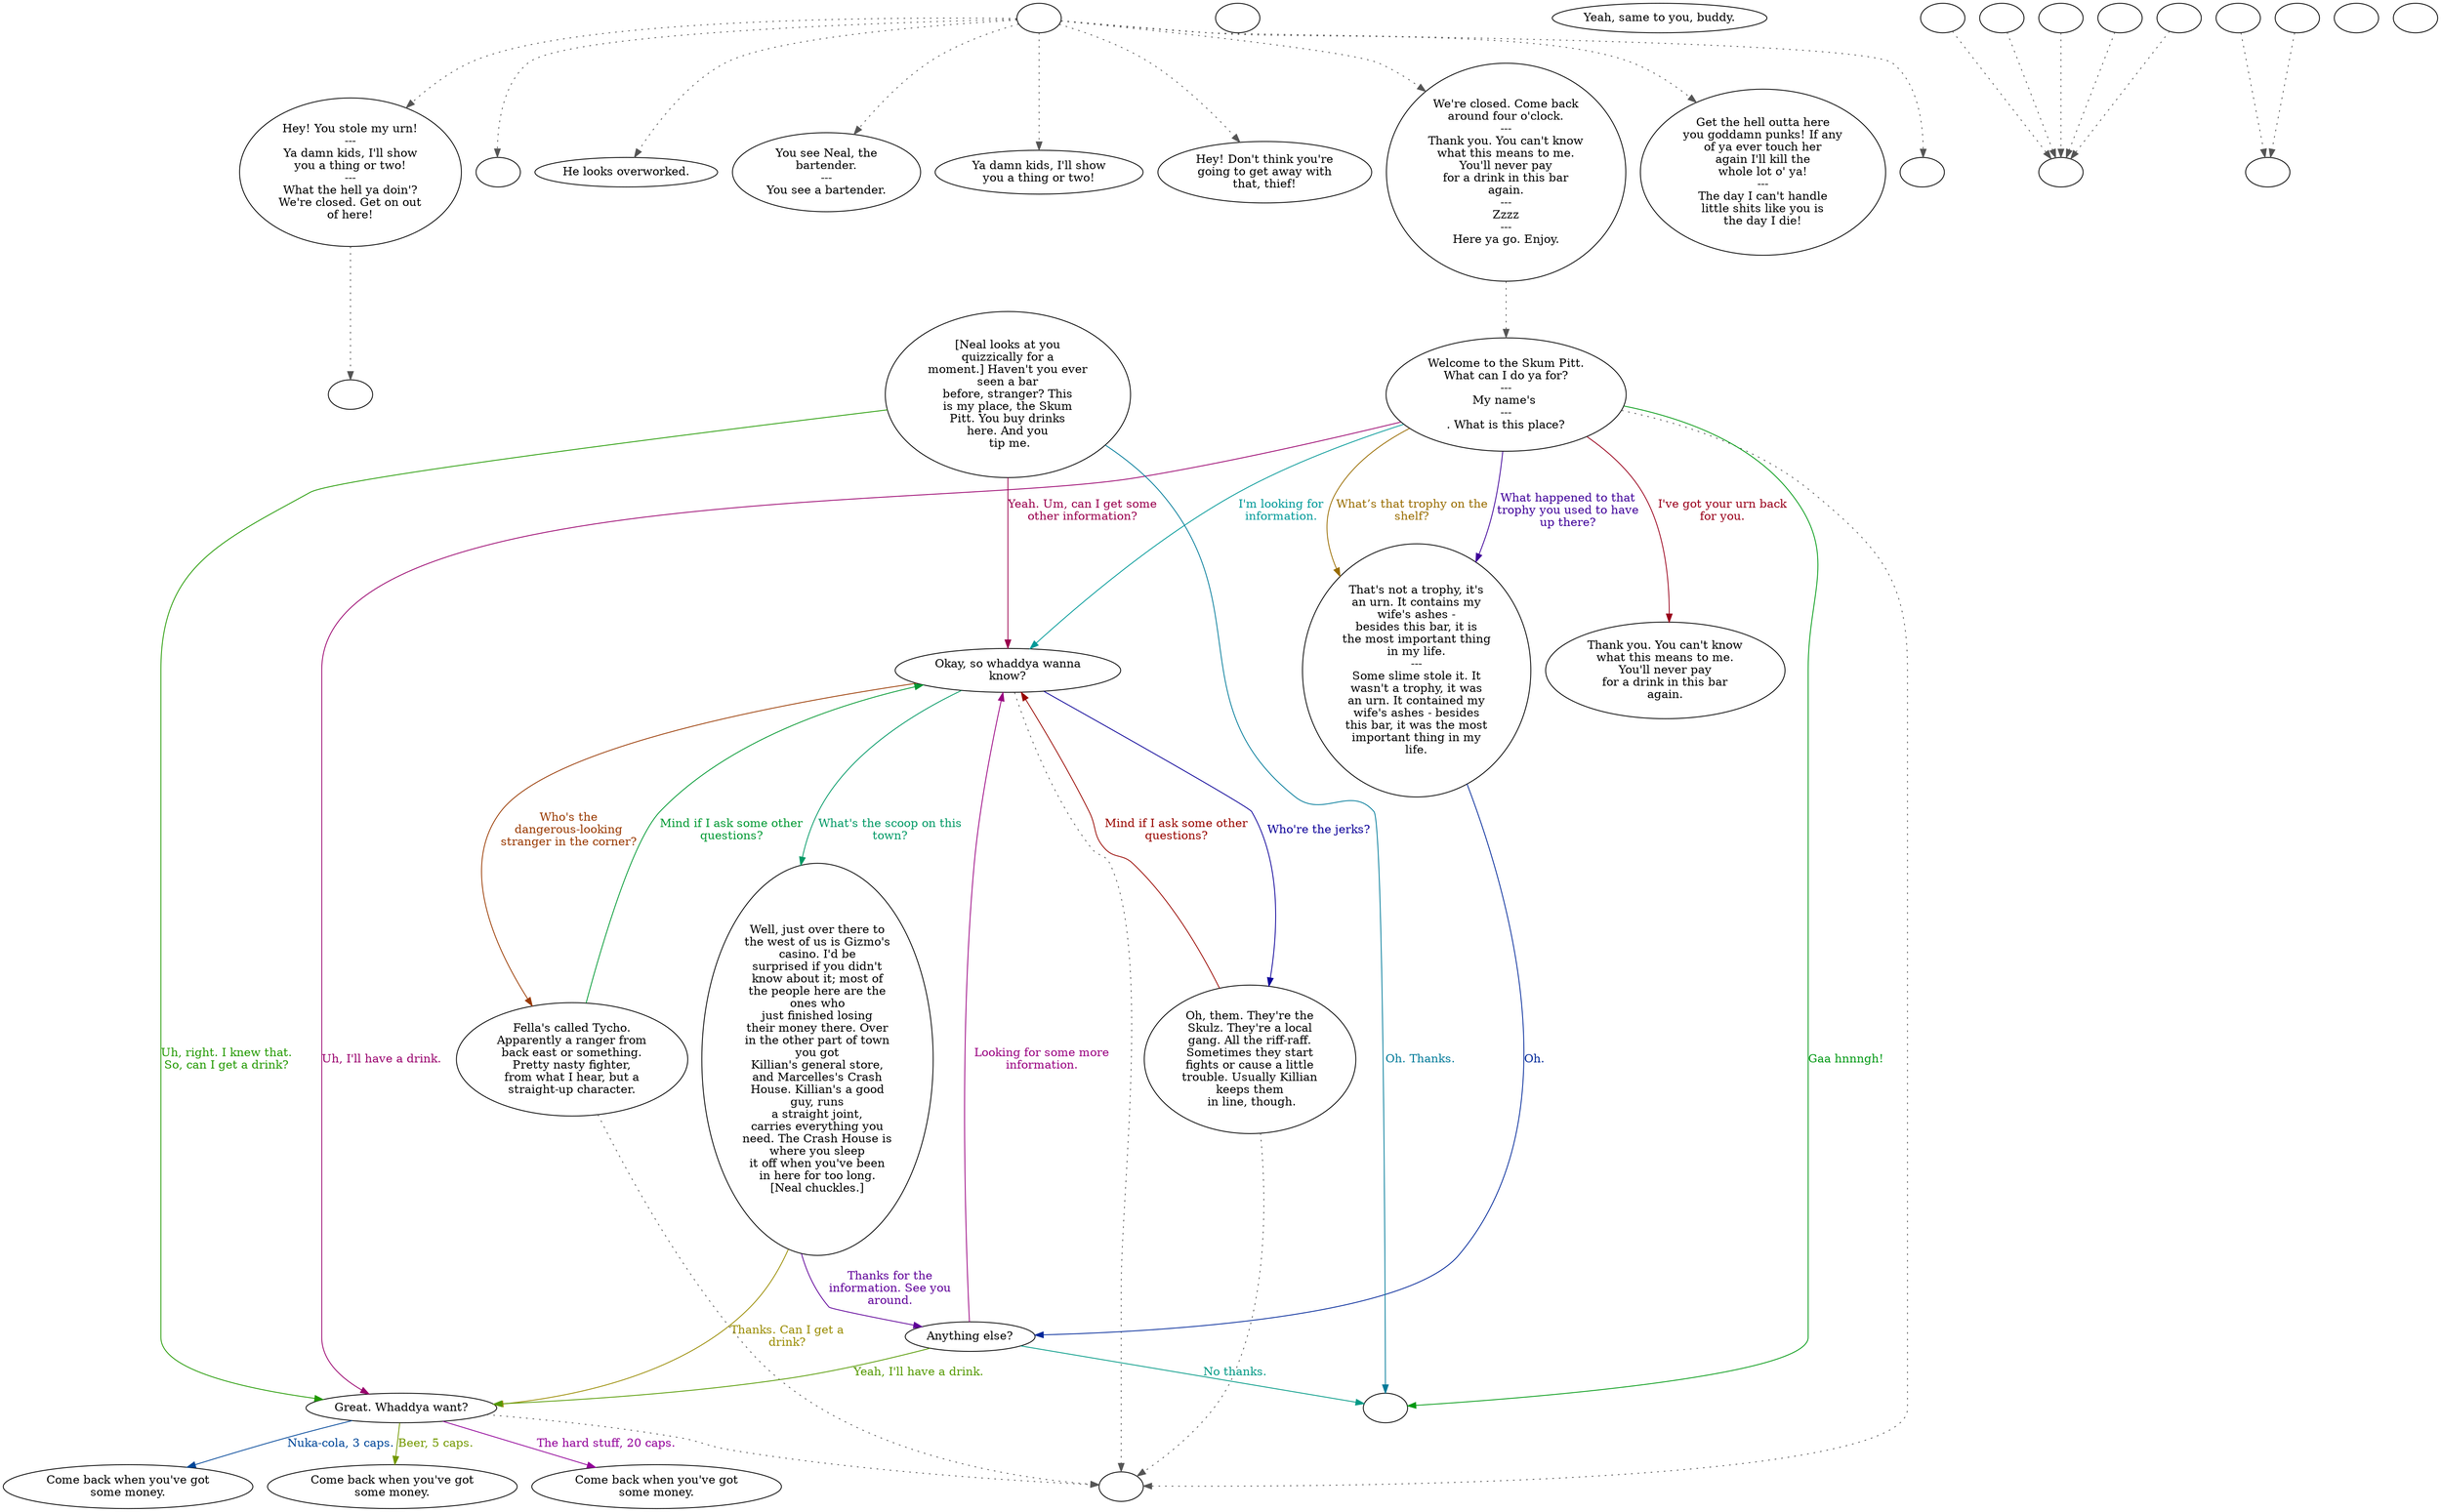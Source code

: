 digraph NEAL {
  "start" [style=filled       fillcolor="#FFFFFF"       color="#000000"]
  "start" -> "critter_p_proc" [style=dotted color="#555555"]
  "start" -> "destroy_p_proc" [style=dotted color="#555555"]
  "start" -> "description_p_proc" [style=dotted color="#555555"]
  "start" -> "look_at_p_proc" [style=dotted color="#555555"]
  "start" -> "map_enter_p_proc" [style=dotted color="#555555"]
  "start" -> "pickup_p_proc" [style=dotted color="#555555"]
  "start" -> "talk_p_proc" [style=dotted color="#555555"]
  "start" -> "timed_event_p_proc" [style=dotted color="#555555"]
  "start" -> "use_obj_on_p_proc" [style=dotted color="#555555"]
  "start" [label=""]
  "critter_p_proc" [style=filled       fillcolor="#FFFFFF"       color="#000000"]
  "critter_p_proc" -> "sleeping" [style=dotted color="#555555"]
  "critter_p_proc" [label="Hey! You stole my urn!\n---\nYa damn kids, I'll show\nyou a thing or two!\n---\nWhat the hell ya doin'?\nWe're closed. Get on out\nof here!"]
  "description_p_proc" [style=filled       fillcolor="#FFFFFF"       color="#000000"]
  "description_p_proc" [label="He looks overworked."]
  "damage_p_proc" [style=filled       fillcolor="#FFFFFF"       color="#000000"]
  "damage_p_proc" [label=""]
  "destroy_p_proc" [style=filled       fillcolor="#FFFFFF"       color="#000000"]
  "destroy_p_proc" [label=""]
  "look_at_p_proc" [style=filled       fillcolor="#FFFFFF"       color="#000000"]
  "look_at_p_proc" [label="You see Neal, the\nbartender.\n---\nYou see a bartender."]
  "map_enter_p_proc" [style=filled       fillcolor="#FFFFFF"       color="#000000"]
  "map_enter_p_proc" [label="Ya damn kids, I'll show\nyou a thing or two!"]
  "pickup_p_proc" [style=filled       fillcolor="#FFFFFF"       color="#000000"]
  "pickup_p_proc" [label="Hey! Don't think you're\ngoing to get away with\nthat, thief!"]
  "talk_p_proc" [style=filled       fillcolor="#FFFFFF"       color="#000000"]
  "talk_p_proc" -> "Neal01" [style=dotted color="#555555"]
  "talk_p_proc" [label="We're closed. Come back\naround four o'clock.\n---\nThank you. You can't know\nwhat this means to me.\nYou'll never pay\nfor a drink in this bar\nagain.\n---\nZzzz\n---\nHere ya go. Enjoy."]
  "timed_event_p_proc" [style=filled       fillcolor="#FFFFFF"       color="#000000"]
  "timed_event_p_proc" [label="Get the hell outta here\nyou goddamn punks! If any\nof ya ever touch her\nagain I'll kill the\nwhole lot o' ya!\n---\nThe day I can't handle\nlittle shits like you is\nthe day I die!"]
  "use_obj_on_p_proc" [style=filled       fillcolor="#FFFFFF"       color="#000000"]
  "use_obj_on_p_proc" [label=""]
  "Neal01" [style=filled       fillcolor="#FFFFFF"       color="#000000"]
  "Neal01" -> "Goodbyes" [style=dotted color="#555555"]
  "Neal01" [label="Welcome to the Skum Pitt.\nWhat can I do ya for?\n---\nMy name's \n---\n. What is this place?"]
  "Neal01" -> "Neal02" [label="Uh, I'll have a drink." color="#99006D" fontcolor="#99006D"]
  "Neal01" -> "Neal03" [label="I'm looking for\ninformation." color="#009998" fontcolor="#009998"]
  "Neal01" -> "Neal09" [label="What’s that trophy on the\nshelf?" color="#996C00" fontcolor="#996C00"]
  "Neal01" -> "Neal09" [label="What happened to that\ntrophy you used to have\nup there?" color="#3F0099" fontcolor="#3F0099"]
  "Neal01" -> "NealEnd" [label="Gaa hnnngh!" color="#009913" fontcolor="#009913"]
  "Neal01" -> "Neal11" [label="I've got your urn back\nfor you." color="#99001A" fontcolor="#99001A"]
  "Neal02" [style=filled       fillcolor="#FFFFFF"       color="#000000"]
  "Neal02" -> "Goodbyes" [style=dotted color="#555555"]
  "Neal02" [label="Great. Whaddya want?"]
  "Neal02" -> "NealCola" [label="Nuka-cola, 3 caps." color="#004799" fontcolor="#004799"]
  "Neal02" -> "NealBeer" [label="Beer, 5 caps." color="#739900" fontcolor="#739900"]
  "Neal02" -> "NealBooze" [label="The hard stuff, 20 caps." color="#920099" fontcolor="#920099"]
  "Neal03" [style=filled       fillcolor="#FFFFFF"       color="#000000"]
  "Neal03" -> "Goodbyes" [style=dotted color="#555555"]
  "Neal03" [label="Okay, so whaddya wanna\nknow?"]
  "Neal03" -> "Neal06" [label="What's the scoop on this\ntown?" color="#009965" fontcolor="#009965"]
  "Neal03" -> "Neal07" [label="Who's the\ndangerous-looking\nstranger in the corner?" color="#993900" fontcolor="#993900"]
  "Neal03" -> "Neal08" [label="Who're the jerks?" color="#0C0099" fontcolor="#0C0099"]
  "Neal04" [style=filled       fillcolor="#FFFFFF"       color="#000000"]
  "Neal04" [label="[Neal looks at you\nquizzically for a\nmoment.] Haven't you ever\nseen a bar\nbefore, stranger? This\nis my place, the Skum\nPitt. You buy drinks\nhere. And you\n tip me."]
  "Neal04" -> "Neal02" [label="Uh, right. I knew that.\nSo, can I get a drink?" color="#219900" fontcolor="#219900"]
  "Neal04" -> "Neal03" [label="Yeah. Um, can I get some\nother information?" color="#99004D" fontcolor="#99004D"]
  "Neal04" -> "NealEnd" [label="Oh. Thanks." color="#007A99" fontcolor="#007A99"]
  "Neal05" [style=filled       fillcolor="#FFFFFF"       color="#000000"]
  "Neal05" [label="Yeah, same to you, buddy."]
  "Neal06" [style=filled       fillcolor="#FFFFFF"       color="#000000"]
  "Neal06" [label="Well, just over there to\nthe west of us is Gizmo's\ncasino. I'd be\nsurprised if you didn't\nknow about it; most of\nthe people here are the\nones who\njust finished losing\ntheir money there. Over\nin the other part of town\nyou got\nKillian's general store,\nand Marcelles's Crash\nHouse. Killian's a good\nguy, runs\na straight joint,\ncarries everything you\nneed. The Crash House is\nwhere you sleep\nit off when you've been\nin here for too long.\n[Neal chuckles.]"]
  "Neal06" -> "Neal02" [label="Thanks. Can I get a\ndrink?" color="#998B00" fontcolor="#998B00"]
  "Neal06" -> "Neal10" [label="Thanks for the\ninformation. See you\naround." color="#5F0099" fontcolor="#5F0099"]
  "Neal07" [style=filled       fillcolor="#FFFFFF"       color="#000000"]
  "Neal07" -> "Goodbyes" [style=dotted color="#555555"]
  "Neal07" [label="Fella's called Tycho.\nApparently a ranger from\nback east or something.\nPretty nasty fighter,\nfrom what I hear, but a\nstraight-up character."]
  "Neal07" -> "Neal03" [label="Mind if I ask some other\nquestions?" color="#009932" fontcolor="#009932"]
  "Neal08" [style=filled       fillcolor="#FFFFFF"       color="#000000"]
  "Neal08" -> "Goodbyes" [style=dotted color="#555555"]
  "Neal08" [label="Oh, them. They're the\nSkulz. They're a local\ngang. All the riff-raff.\nSometimes they start\nfights or cause a little\ntrouble. Usually Killian\nkeeps them\n in line, though."]
  "Neal08" -> "Neal03" [label="Mind if I ask some other\nquestions?" color="#990600" fontcolor="#990600"]
  "Neal09" [style=filled       fillcolor="#FFFFFF"       color="#000000"]
  "Neal09" [label="That's not a trophy, it's\nan urn. It contains my\nwife's ashes -\nbesides this bar, it is\nthe most important thing\nin my life.\n---\nSome slime stole it. It\nwasn't a trophy, it was\nan urn. It contained my\nwife's ashes - besides\nthis bar, it was the most\nimportant thing in my\nlife."]
  "Neal09" -> "Neal10" [label="Oh." color="#002799" fontcolor="#002799"]
  "Neal10" [style=filled       fillcolor="#FFFFFF"       color="#000000"]
  "Neal10" [label="Anything else?"]
  "Neal10" -> "Neal02" [label="Yeah, I'll have a drink." color="#549900" fontcolor="#549900"]
  "Neal10" -> "Neal03" [label="Looking for some more\ninformation." color="#990080" fontcolor="#990080"]
  "Neal10" -> "NealEnd" [label="No thanks." color="#009985" fontcolor="#009985"]
  "Neal11" [style=filled       fillcolor="#FFFFFF"       color="#000000"]
  "Neal11" [label="Thank you. You can't know\nwhat this means to me.\nYou'll never pay\nfor a drink in this bar\nagain."]
  "NealEnd" [style=filled       fillcolor="#FFFFFF"       color="#000000"]
  "NealEnd" [label=""]
  "NealCola" [style=filled       fillcolor="#FFFFFF"       color="#000000"]
  "NealCola" [label="Come back when you've got\nsome money."]
  "NealBeer" [style=filled       fillcolor="#FFFFFF"       color="#000000"]
  "NealBeer" [label="Come back when you've got\nsome money."]
  "NealBooze" [style=filled       fillcolor="#FFFFFF"       color="#000000"]
  "NealBooze" [label="Come back when you've got\nsome money."]
  "sleeping" [style=filled       fillcolor="#FFFFFF"       color="#000000"]
  "sleeping" [label=""]
  "get_reaction" [style=filled       fillcolor="#FFFFFF"       color="#000000"]
  "get_reaction" -> "ReactToLevel" [style=dotted color="#555555"]
  "get_reaction" [label=""]
  "ReactToLevel" [style=filled       fillcolor="#FFFFFF"       color="#000000"]
  "ReactToLevel" [label=""]
  "LevelToReact" [style=filled       fillcolor="#FFFFFF"       color="#000000"]
  "LevelToReact" [label=""]
  "UpReact" [style=filled       fillcolor="#FFFFFF"       color="#000000"]
  "UpReact" -> "ReactToLevel" [style=dotted color="#555555"]
  "UpReact" [label=""]
  "DownReact" [style=filled       fillcolor="#FFFFFF"       color="#000000"]
  "DownReact" -> "ReactToLevel" [style=dotted color="#555555"]
  "DownReact" [label=""]
  "BottomReact" [style=filled       fillcolor="#FFFFFF"       color="#000000"]
  "BottomReact" [label=""]
  "TopReact" [style=filled       fillcolor="#FFFFFF"       color="#000000"]
  "TopReact" [label=""]
  "BigUpReact" [style=filled       fillcolor="#FFFFFF"       color="#000000"]
  "BigUpReact" -> "ReactToLevel" [style=dotted color="#555555"]
  "BigUpReact" [label=""]
  "BigDownReact" [style=filled       fillcolor="#FFFFFF"       color="#000000"]
  "BigDownReact" -> "ReactToLevel" [style=dotted color="#555555"]
  "BigDownReact" [label=""]
  "UpReactLevel" [style=filled       fillcolor="#FFFFFF"       color="#000000"]
  "UpReactLevel" -> "LevelToReact" [style=dotted color="#555555"]
  "UpReactLevel" [label=""]
  "DownReactLevel" [style=filled       fillcolor="#FFFFFF"       color="#000000"]
  "DownReactLevel" -> "LevelToReact" [style=dotted color="#555555"]
  "DownReactLevel" [label=""]
  "Goodbyes" [style=filled       fillcolor="#FFFFFF"       color="#000000"]
  "Goodbyes" [label=""]
}